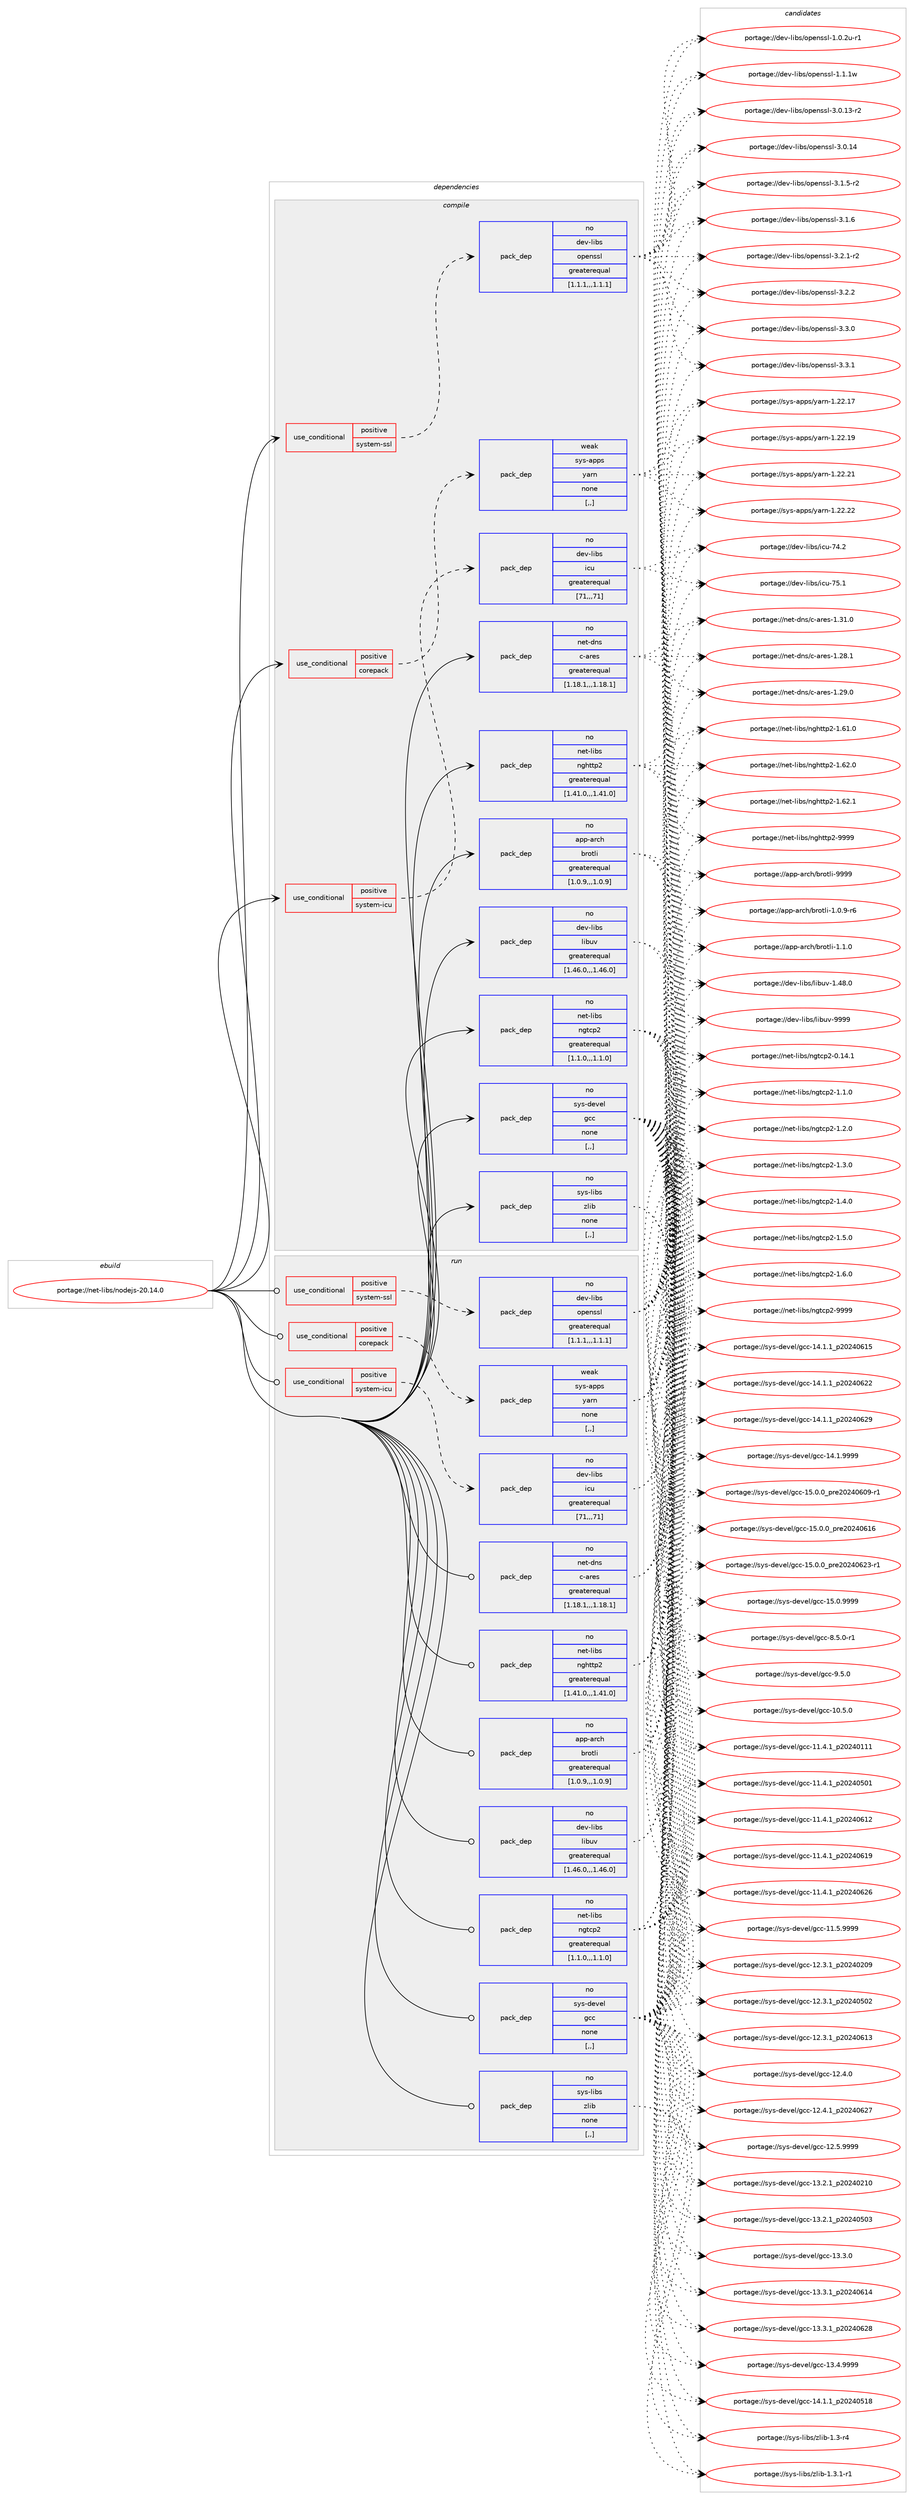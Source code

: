 digraph prolog {

# *************
# Graph options
# *************

newrank=true;
concentrate=true;
compound=true;
graph [rankdir=LR,fontname=Helvetica,fontsize=10,ranksep=1.5];#, ranksep=2.5, nodesep=0.2];
edge  [arrowhead=vee];
node  [fontname=Helvetica,fontsize=10];

# **********
# The ebuild
# **********

subgraph cluster_leftcol {
color=gray;
rank=same;
label=<<i>ebuild</i>>;
id [label="portage://net-libs/nodejs-20.14.0", color=red, width=4, href="../net-libs/nodejs-20.14.0.svg"];
}

# ****************
# The dependencies
# ****************

subgraph cluster_midcol {
color=gray;
label=<<i>dependencies</i>>;
subgraph cluster_compile {
fillcolor="#eeeeee";
style=filled;
label=<<i>compile</i>>;
subgraph cond91824 {
dependency352204 [label=<<TABLE BORDER="0" CELLBORDER="1" CELLSPACING="0" CELLPADDING="4"><TR><TD ROWSPAN="3" CELLPADDING="10">use_conditional</TD></TR><TR><TD>positive</TD></TR><TR><TD>corepack</TD></TR></TABLE>>, shape=none, color=red];
subgraph pack257775 {
dependency352205 [label=<<TABLE BORDER="0" CELLBORDER="1" CELLSPACING="0" CELLPADDING="4" WIDTH="220"><TR><TD ROWSPAN="6" CELLPADDING="30">pack_dep</TD></TR><TR><TD WIDTH="110">weak</TD></TR><TR><TD>sys-apps</TD></TR><TR><TD>yarn</TD></TR><TR><TD>none</TD></TR><TR><TD>[,,]</TD></TR></TABLE>>, shape=none, color=blue];
}
dependency352204:e -> dependency352205:w [weight=20,style="dashed",arrowhead="vee"];
}
id:e -> dependency352204:w [weight=20,style="solid",arrowhead="vee"];
subgraph cond91825 {
dependency352206 [label=<<TABLE BORDER="0" CELLBORDER="1" CELLSPACING="0" CELLPADDING="4"><TR><TD ROWSPAN="3" CELLPADDING="10">use_conditional</TD></TR><TR><TD>positive</TD></TR><TR><TD>system-icu</TD></TR></TABLE>>, shape=none, color=red];
subgraph pack257776 {
dependency352207 [label=<<TABLE BORDER="0" CELLBORDER="1" CELLSPACING="0" CELLPADDING="4" WIDTH="220"><TR><TD ROWSPAN="6" CELLPADDING="30">pack_dep</TD></TR><TR><TD WIDTH="110">no</TD></TR><TR><TD>dev-libs</TD></TR><TR><TD>icu</TD></TR><TR><TD>greaterequal</TD></TR><TR><TD>[71,,,71]</TD></TR></TABLE>>, shape=none, color=blue];
}
dependency352206:e -> dependency352207:w [weight=20,style="dashed",arrowhead="vee"];
}
id:e -> dependency352206:w [weight=20,style="solid",arrowhead="vee"];
subgraph cond91826 {
dependency352208 [label=<<TABLE BORDER="0" CELLBORDER="1" CELLSPACING="0" CELLPADDING="4"><TR><TD ROWSPAN="3" CELLPADDING="10">use_conditional</TD></TR><TR><TD>positive</TD></TR><TR><TD>system-ssl</TD></TR></TABLE>>, shape=none, color=red];
subgraph pack257777 {
dependency352209 [label=<<TABLE BORDER="0" CELLBORDER="1" CELLSPACING="0" CELLPADDING="4" WIDTH="220"><TR><TD ROWSPAN="6" CELLPADDING="30">pack_dep</TD></TR><TR><TD WIDTH="110">no</TD></TR><TR><TD>dev-libs</TD></TR><TR><TD>openssl</TD></TR><TR><TD>greaterequal</TD></TR><TR><TD>[1.1.1,,,1.1.1]</TD></TR></TABLE>>, shape=none, color=blue];
}
dependency352208:e -> dependency352209:w [weight=20,style="dashed",arrowhead="vee"];
}
id:e -> dependency352208:w [weight=20,style="solid",arrowhead="vee"];
subgraph pack257778 {
dependency352210 [label=<<TABLE BORDER="0" CELLBORDER="1" CELLSPACING="0" CELLPADDING="4" WIDTH="220"><TR><TD ROWSPAN="6" CELLPADDING="30">pack_dep</TD></TR><TR><TD WIDTH="110">no</TD></TR><TR><TD>app-arch</TD></TR><TR><TD>brotli</TD></TR><TR><TD>greaterequal</TD></TR><TR><TD>[1.0.9,,,1.0.9]</TD></TR></TABLE>>, shape=none, color=blue];
}
id:e -> dependency352210:w [weight=20,style="solid",arrowhead="vee"];
subgraph pack257779 {
dependency352211 [label=<<TABLE BORDER="0" CELLBORDER="1" CELLSPACING="0" CELLPADDING="4" WIDTH="220"><TR><TD ROWSPAN="6" CELLPADDING="30">pack_dep</TD></TR><TR><TD WIDTH="110">no</TD></TR><TR><TD>dev-libs</TD></TR><TR><TD>libuv</TD></TR><TR><TD>greaterequal</TD></TR><TR><TD>[1.46.0,,,1.46.0]</TD></TR></TABLE>>, shape=none, color=blue];
}
id:e -> dependency352211:w [weight=20,style="solid",arrowhead="vee"];
subgraph pack257780 {
dependency352212 [label=<<TABLE BORDER="0" CELLBORDER="1" CELLSPACING="0" CELLPADDING="4" WIDTH="220"><TR><TD ROWSPAN="6" CELLPADDING="30">pack_dep</TD></TR><TR><TD WIDTH="110">no</TD></TR><TR><TD>net-dns</TD></TR><TR><TD>c-ares</TD></TR><TR><TD>greaterequal</TD></TR><TR><TD>[1.18.1,,,1.18.1]</TD></TR></TABLE>>, shape=none, color=blue];
}
id:e -> dependency352212:w [weight=20,style="solid",arrowhead="vee"];
subgraph pack257781 {
dependency352213 [label=<<TABLE BORDER="0" CELLBORDER="1" CELLSPACING="0" CELLPADDING="4" WIDTH="220"><TR><TD ROWSPAN="6" CELLPADDING="30">pack_dep</TD></TR><TR><TD WIDTH="110">no</TD></TR><TR><TD>net-libs</TD></TR><TR><TD>nghttp2</TD></TR><TR><TD>greaterequal</TD></TR><TR><TD>[1.41.0,,,1.41.0]</TD></TR></TABLE>>, shape=none, color=blue];
}
id:e -> dependency352213:w [weight=20,style="solid",arrowhead="vee"];
subgraph pack257782 {
dependency352214 [label=<<TABLE BORDER="0" CELLBORDER="1" CELLSPACING="0" CELLPADDING="4" WIDTH="220"><TR><TD ROWSPAN="6" CELLPADDING="30">pack_dep</TD></TR><TR><TD WIDTH="110">no</TD></TR><TR><TD>net-libs</TD></TR><TR><TD>ngtcp2</TD></TR><TR><TD>greaterequal</TD></TR><TR><TD>[1.1.0,,,1.1.0]</TD></TR></TABLE>>, shape=none, color=blue];
}
id:e -> dependency352214:w [weight=20,style="solid",arrowhead="vee"];
subgraph pack257783 {
dependency352215 [label=<<TABLE BORDER="0" CELLBORDER="1" CELLSPACING="0" CELLPADDING="4" WIDTH="220"><TR><TD ROWSPAN="6" CELLPADDING="30">pack_dep</TD></TR><TR><TD WIDTH="110">no</TD></TR><TR><TD>sys-devel</TD></TR><TR><TD>gcc</TD></TR><TR><TD>none</TD></TR><TR><TD>[,,]</TD></TR></TABLE>>, shape=none, color=blue];
}
id:e -> dependency352215:w [weight=20,style="solid",arrowhead="vee"];
subgraph pack257784 {
dependency352216 [label=<<TABLE BORDER="0" CELLBORDER="1" CELLSPACING="0" CELLPADDING="4" WIDTH="220"><TR><TD ROWSPAN="6" CELLPADDING="30">pack_dep</TD></TR><TR><TD WIDTH="110">no</TD></TR><TR><TD>sys-libs</TD></TR><TR><TD>zlib</TD></TR><TR><TD>none</TD></TR><TR><TD>[,,]</TD></TR></TABLE>>, shape=none, color=blue];
}
id:e -> dependency352216:w [weight=20,style="solid",arrowhead="vee"];
}
subgraph cluster_compileandrun {
fillcolor="#eeeeee";
style=filled;
label=<<i>compile and run</i>>;
}
subgraph cluster_run {
fillcolor="#eeeeee";
style=filled;
label=<<i>run</i>>;
subgraph cond91827 {
dependency352217 [label=<<TABLE BORDER="0" CELLBORDER="1" CELLSPACING="0" CELLPADDING="4"><TR><TD ROWSPAN="3" CELLPADDING="10">use_conditional</TD></TR><TR><TD>positive</TD></TR><TR><TD>corepack</TD></TR></TABLE>>, shape=none, color=red];
subgraph pack257785 {
dependency352218 [label=<<TABLE BORDER="0" CELLBORDER="1" CELLSPACING="0" CELLPADDING="4" WIDTH="220"><TR><TD ROWSPAN="6" CELLPADDING="30">pack_dep</TD></TR><TR><TD WIDTH="110">weak</TD></TR><TR><TD>sys-apps</TD></TR><TR><TD>yarn</TD></TR><TR><TD>none</TD></TR><TR><TD>[,,]</TD></TR></TABLE>>, shape=none, color=blue];
}
dependency352217:e -> dependency352218:w [weight=20,style="dashed",arrowhead="vee"];
}
id:e -> dependency352217:w [weight=20,style="solid",arrowhead="odot"];
subgraph cond91828 {
dependency352219 [label=<<TABLE BORDER="0" CELLBORDER="1" CELLSPACING="0" CELLPADDING="4"><TR><TD ROWSPAN="3" CELLPADDING="10">use_conditional</TD></TR><TR><TD>positive</TD></TR><TR><TD>system-icu</TD></TR></TABLE>>, shape=none, color=red];
subgraph pack257786 {
dependency352220 [label=<<TABLE BORDER="0" CELLBORDER="1" CELLSPACING="0" CELLPADDING="4" WIDTH="220"><TR><TD ROWSPAN="6" CELLPADDING="30">pack_dep</TD></TR><TR><TD WIDTH="110">no</TD></TR><TR><TD>dev-libs</TD></TR><TR><TD>icu</TD></TR><TR><TD>greaterequal</TD></TR><TR><TD>[71,,,71]</TD></TR></TABLE>>, shape=none, color=blue];
}
dependency352219:e -> dependency352220:w [weight=20,style="dashed",arrowhead="vee"];
}
id:e -> dependency352219:w [weight=20,style="solid",arrowhead="odot"];
subgraph cond91829 {
dependency352221 [label=<<TABLE BORDER="0" CELLBORDER="1" CELLSPACING="0" CELLPADDING="4"><TR><TD ROWSPAN="3" CELLPADDING="10">use_conditional</TD></TR><TR><TD>positive</TD></TR><TR><TD>system-ssl</TD></TR></TABLE>>, shape=none, color=red];
subgraph pack257787 {
dependency352222 [label=<<TABLE BORDER="0" CELLBORDER="1" CELLSPACING="0" CELLPADDING="4" WIDTH="220"><TR><TD ROWSPAN="6" CELLPADDING="30">pack_dep</TD></TR><TR><TD WIDTH="110">no</TD></TR><TR><TD>dev-libs</TD></TR><TR><TD>openssl</TD></TR><TR><TD>greaterequal</TD></TR><TR><TD>[1.1.1,,,1.1.1]</TD></TR></TABLE>>, shape=none, color=blue];
}
dependency352221:e -> dependency352222:w [weight=20,style="dashed",arrowhead="vee"];
}
id:e -> dependency352221:w [weight=20,style="solid",arrowhead="odot"];
subgraph pack257788 {
dependency352223 [label=<<TABLE BORDER="0" CELLBORDER="1" CELLSPACING="0" CELLPADDING="4" WIDTH="220"><TR><TD ROWSPAN="6" CELLPADDING="30">pack_dep</TD></TR><TR><TD WIDTH="110">no</TD></TR><TR><TD>app-arch</TD></TR><TR><TD>brotli</TD></TR><TR><TD>greaterequal</TD></TR><TR><TD>[1.0.9,,,1.0.9]</TD></TR></TABLE>>, shape=none, color=blue];
}
id:e -> dependency352223:w [weight=20,style="solid",arrowhead="odot"];
subgraph pack257789 {
dependency352224 [label=<<TABLE BORDER="0" CELLBORDER="1" CELLSPACING="0" CELLPADDING="4" WIDTH="220"><TR><TD ROWSPAN="6" CELLPADDING="30">pack_dep</TD></TR><TR><TD WIDTH="110">no</TD></TR><TR><TD>dev-libs</TD></TR><TR><TD>libuv</TD></TR><TR><TD>greaterequal</TD></TR><TR><TD>[1.46.0,,,1.46.0]</TD></TR></TABLE>>, shape=none, color=blue];
}
id:e -> dependency352224:w [weight=20,style="solid",arrowhead="odot"];
subgraph pack257790 {
dependency352225 [label=<<TABLE BORDER="0" CELLBORDER="1" CELLSPACING="0" CELLPADDING="4" WIDTH="220"><TR><TD ROWSPAN="6" CELLPADDING="30">pack_dep</TD></TR><TR><TD WIDTH="110">no</TD></TR><TR><TD>net-dns</TD></TR><TR><TD>c-ares</TD></TR><TR><TD>greaterequal</TD></TR><TR><TD>[1.18.1,,,1.18.1]</TD></TR></TABLE>>, shape=none, color=blue];
}
id:e -> dependency352225:w [weight=20,style="solid",arrowhead="odot"];
subgraph pack257791 {
dependency352226 [label=<<TABLE BORDER="0" CELLBORDER="1" CELLSPACING="0" CELLPADDING="4" WIDTH="220"><TR><TD ROWSPAN="6" CELLPADDING="30">pack_dep</TD></TR><TR><TD WIDTH="110">no</TD></TR><TR><TD>net-libs</TD></TR><TR><TD>nghttp2</TD></TR><TR><TD>greaterequal</TD></TR><TR><TD>[1.41.0,,,1.41.0]</TD></TR></TABLE>>, shape=none, color=blue];
}
id:e -> dependency352226:w [weight=20,style="solid",arrowhead="odot"];
subgraph pack257792 {
dependency352227 [label=<<TABLE BORDER="0" CELLBORDER="1" CELLSPACING="0" CELLPADDING="4" WIDTH="220"><TR><TD ROWSPAN="6" CELLPADDING="30">pack_dep</TD></TR><TR><TD WIDTH="110">no</TD></TR><TR><TD>net-libs</TD></TR><TR><TD>ngtcp2</TD></TR><TR><TD>greaterequal</TD></TR><TR><TD>[1.1.0,,,1.1.0]</TD></TR></TABLE>>, shape=none, color=blue];
}
id:e -> dependency352227:w [weight=20,style="solid",arrowhead="odot"];
subgraph pack257793 {
dependency352228 [label=<<TABLE BORDER="0" CELLBORDER="1" CELLSPACING="0" CELLPADDING="4" WIDTH="220"><TR><TD ROWSPAN="6" CELLPADDING="30">pack_dep</TD></TR><TR><TD WIDTH="110">no</TD></TR><TR><TD>sys-devel</TD></TR><TR><TD>gcc</TD></TR><TR><TD>none</TD></TR><TR><TD>[,,]</TD></TR></TABLE>>, shape=none, color=blue];
}
id:e -> dependency352228:w [weight=20,style="solid",arrowhead="odot"];
subgraph pack257794 {
dependency352229 [label=<<TABLE BORDER="0" CELLBORDER="1" CELLSPACING="0" CELLPADDING="4" WIDTH="220"><TR><TD ROWSPAN="6" CELLPADDING="30">pack_dep</TD></TR><TR><TD WIDTH="110">no</TD></TR><TR><TD>sys-libs</TD></TR><TR><TD>zlib</TD></TR><TR><TD>none</TD></TR><TR><TD>[,,]</TD></TR></TABLE>>, shape=none, color=blue];
}
id:e -> dependency352229:w [weight=20,style="solid",arrowhead="odot"];
}
}

# **************
# The candidates
# **************

subgraph cluster_choices {
rank=same;
color=gray;
label=<<i>candidates</i>>;

subgraph choice257775 {
color=black;
nodesep=1;
choice115121115459711211211547121971141104549465050464955 [label="portage://sys-apps/yarn-1.22.17", color=red, width=4,href="../sys-apps/yarn-1.22.17.svg"];
choice115121115459711211211547121971141104549465050464957 [label="portage://sys-apps/yarn-1.22.19", color=red, width=4,href="../sys-apps/yarn-1.22.19.svg"];
choice115121115459711211211547121971141104549465050465049 [label="portage://sys-apps/yarn-1.22.21", color=red, width=4,href="../sys-apps/yarn-1.22.21.svg"];
choice115121115459711211211547121971141104549465050465050 [label="portage://sys-apps/yarn-1.22.22", color=red, width=4,href="../sys-apps/yarn-1.22.22.svg"];
dependency352205:e -> choice115121115459711211211547121971141104549465050464955:w [style=dotted,weight="100"];
dependency352205:e -> choice115121115459711211211547121971141104549465050464957:w [style=dotted,weight="100"];
dependency352205:e -> choice115121115459711211211547121971141104549465050465049:w [style=dotted,weight="100"];
dependency352205:e -> choice115121115459711211211547121971141104549465050465050:w [style=dotted,weight="100"];
}
subgraph choice257776 {
color=black;
nodesep=1;
choice100101118451081059811547105991174555524650 [label="portage://dev-libs/icu-74.2", color=red, width=4,href="../dev-libs/icu-74.2.svg"];
choice100101118451081059811547105991174555534649 [label="portage://dev-libs/icu-75.1", color=red, width=4,href="../dev-libs/icu-75.1.svg"];
dependency352207:e -> choice100101118451081059811547105991174555524650:w [style=dotted,weight="100"];
dependency352207:e -> choice100101118451081059811547105991174555534649:w [style=dotted,weight="100"];
}
subgraph choice257777 {
color=black;
nodesep=1;
choice1001011184510810598115471111121011101151151084549464846501174511449 [label="portage://dev-libs/openssl-1.0.2u-r1", color=red, width=4,href="../dev-libs/openssl-1.0.2u-r1.svg"];
choice100101118451081059811547111112101110115115108454946494649119 [label="portage://dev-libs/openssl-1.1.1w", color=red, width=4,href="../dev-libs/openssl-1.1.1w.svg"];
choice100101118451081059811547111112101110115115108455146484649514511450 [label="portage://dev-libs/openssl-3.0.13-r2", color=red, width=4,href="../dev-libs/openssl-3.0.13-r2.svg"];
choice10010111845108105981154711111210111011511510845514648464952 [label="portage://dev-libs/openssl-3.0.14", color=red, width=4,href="../dev-libs/openssl-3.0.14.svg"];
choice1001011184510810598115471111121011101151151084551464946534511450 [label="portage://dev-libs/openssl-3.1.5-r2", color=red, width=4,href="../dev-libs/openssl-3.1.5-r2.svg"];
choice100101118451081059811547111112101110115115108455146494654 [label="portage://dev-libs/openssl-3.1.6", color=red, width=4,href="../dev-libs/openssl-3.1.6.svg"];
choice1001011184510810598115471111121011101151151084551465046494511450 [label="portage://dev-libs/openssl-3.2.1-r2", color=red, width=4,href="../dev-libs/openssl-3.2.1-r2.svg"];
choice100101118451081059811547111112101110115115108455146504650 [label="portage://dev-libs/openssl-3.2.2", color=red, width=4,href="../dev-libs/openssl-3.2.2.svg"];
choice100101118451081059811547111112101110115115108455146514648 [label="portage://dev-libs/openssl-3.3.0", color=red, width=4,href="../dev-libs/openssl-3.3.0.svg"];
choice100101118451081059811547111112101110115115108455146514649 [label="portage://dev-libs/openssl-3.3.1", color=red, width=4,href="../dev-libs/openssl-3.3.1.svg"];
dependency352209:e -> choice1001011184510810598115471111121011101151151084549464846501174511449:w [style=dotted,weight="100"];
dependency352209:e -> choice100101118451081059811547111112101110115115108454946494649119:w [style=dotted,weight="100"];
dependency352209:e -> choice100101118451081059811547111112101110115115108455146484649514511450:w [style=dotted,weight="100"];
dependency352209:e -> choice10010111845108105981154711111210111011511510845514648464952:w [style=dotted,weight="100"];
dependency352209:e -> choice1001011184510810598115471111121011101151151084551464946534511450:w [style=dotted,weight="100"];
dependency352209:e -> choice100101118451081059811547111112101110115115108455146494654:w [style=dotted,weight="100"];
dependency352209:e -> choice1001011184510810598115471111121011101151151084551465046494511450:w [style=dotted,weight="100"];
dependency352209:e -> choice100101118451081059811547111112101110115115108455146504650:w [style=dotted,weight="100"];
dependency352209:e -> choice100101118451081059811547111112101110115115108455146514648:w [style=dotted,weight="100"];
dependency352209:e -> choice100101118451081059811547111112101110115115108455146514649:w [style=dotted,weight="100"];
}
subgraph choice257778 {
color=black;
nodesep=1;
choice9711211245971149910447981141111161081054549464846574511454 [label="portage://app-arch/brotli-1.0.9-r6", color=red, width=4,href="../app-arch/brotli-1.0.9-r6.svg"];
choice971121124597114991044798114111116108105454946494648 [label="portage://app-arch/brotli-1.1.0", color=red, width=4,href="../app-arch/brotli-1.1.0.svg"];
choice9711211245971149910447981141111161081054557575757 [label="portage://app-arch/brotli-9999", color=red, width=4,href="../app-arch/brotli-9999.svg"];
dependency352210:e -> choice9711211245971149910447981141111161081054549464846574511454:w [style=dotted,weight="100"];
dependency352210:e -> choice971121124597114991044798114111116108105454946494648:w [style=dotted,weight="100"];
dependency352210:e -> choice9711211245971149910447981141111161081054557575757:w [style=dotted,weight="100"];
}
subgraph choice257779 {
color=black;
nodesep=1;
choice1001011184510810598115471081059811711845494652564648 [label="portage://dev-libs/libuv-1.48.0", color=red, width=4,href="../dev-libs/libuv-1.48.0.svg"];
choice100101118451081059811547108105981171184557575757 [label="portage://dev-libs/libuv-9999", color=red, width=4,href="../dev-libs/libuv-9999.svg"];
dependency352211:e -> choice1001011184510810598115471081059811711845494652564648:w [style=dotted,weight="100"];
dependency352211:e -> choice100101118451081059811547108105981171184557575757:w [style=dotted,weight="100"];
}
subgraph choice257780 {
color=black;
nodesep=1;
choice110101116451001101154799459711410111545494650564649 [label="portage://net-dns/c-ares-1.28.1", color=red, width=4,href="../net-dns/c-ares-1.28.1.svg"];
choice110101116451001101154799459711410111545494650574648 [label="portage://net-dns/c-ares-1.29.0", color=red, width=4,href="../net-dns/c-ares-1.29.0.svg"];
choice110101116451001101154799459711410111545494651494648 [label="portage://net-dns/c-ares-1.31.0", color=red, width=4,href="../net-dns/c-ares-1.31.0.svg"];
dependency352212:e -> choice110101116451001101154799459711410111545494650564649:w [style=dotted,weight="100"];
dependency352212:e -> choice110101116451001101154799459711410111545494650574648:w [style=dotted,weight="100"];
dependency352212:e -> choice110101116451001101154799459711410111545494651494648:w [style=dotted,weight="100"];
}
subgraph choice257781 {
color=black;
nodesep=1;
choice1101011164510810598115471101031041161161125045494654494648 [label="portage://net-libs/nghttp2-1.61.0", color=red, width=4,href="../net-libs/nghttp2-1.61.0.svg"];
choice1101011164510810598115471101031041161161125045494654504648 [label="portage://net-libs/nghttp2-1.62.0", color=red, width=4,href="../net-libs/nghttp2-1.62.0.svg"];
choice1101011164510810598115471101031041161161125045494654504649 [label="portage://net-libs/nghttp2-1.62.1", color=red, width=4,href="../net-libs/nghttp2-1.62.1.svg"];
choice110101116451081059811547110103104116116112504557575757 [label="portage://net-libs/nghttp2-9999", color=red, width=4,href="../net-libs/nghttp2-9999.svg"];
dependency352213:e -> choice1101011164510810598115471101031041161161125045494654494648:w [style=dotted,weight="100"];
dependency352213:e -> choice1101011164510810598115471101031041161161125045494654504648:w [style=dotted,weight="100"];
dependency352213:e -> choice1101011164510810598115471101031041161161125045494654504649:w [style=dotted,weight="100"];
dependency352213:e -> choice110101116451081059811547110103104116116112504557575757:w [style=dotted,weight="100"];
}
subgraph choice257782 {
color=black;
nodesep=1;
choice110101116451081059811547110103116991125045484649524649 [label="portage://net-libs/ngtcp2-0.14.1", color=red, width=4,href="../net-libs/ngtcp2-0.14.1.svg"];
choice1101011164510810598115471101031169911250454946494648 [label="portage://net-libs/ngtcp2-1.1.0", color=red, width=4,href="../net-libs/ngtcp2-1.1.0.svg"];
choice1101011164510810598115471101031169911250454946504648 [label="portage://net-libs/ngtcp2-1.2.0", color=red, width=4,href="../net-libs/ngtcp2-1.2.0.svg"];
choice1101011164510810598115471101031169911250454946514648 [label="portage://net-libs/ngtcp2-1.3.0", color=red, width=4,href="../net-libs/ngtcp2-1.3.0.svg"];
choice1101011164510810598115471101031169911250454946524648 [label="portage://net-libs/ngtcp2-1.4.0", color=red, width=4,href="../net-libs/ngtcp2-1.4.0.svg"];
choice1101011164510810598115471101031169911250454946534648 [label="portage://net-libs/ngtcp2-1.5.0", color=red, width=4,href="../net-libs/ngtcp2-1.5.0.svg"];
choice1101011164510810598115471101031169911250454946544648 [label="portage://net-libs/ngtcp2-1.6.0", color=red, width=4,href="../net-libs/ngtcp2-1.6.0.svg"];
choice11010111645108105981154711010311699112504557575757 [label="portage://net-libs/ngtcp2-9999", color=red, width=4,href="../net-libs/ngtcp2-9999.svg"];
dependency352214:e -> choice110101116451081059811547110103116991125045484649524649:w [style=dotted,weight="100"];
dependency352214:e -> choice1101011164510810598115471101031169911250454946494648:w [style=dotted,weight="100"];
dependency352214:e -> choice1101011164510810598115471101031169911250454946504648:w [style=dotted,weight="100"];
dependency352214:e -> choice1101011164510810598115471101031169911250454946514648:w [style=dotted,weight="100"];
dependency352214:e -> choice1101011164510810598115471101031169911250454946524648:w [style=dotted,weight="100"];
dependency352214:e -> choice1101011164510810598115471101031169911250454946534648:w [style=dotted,weight="100"];
dependency352214:e -> choice1101011164510810598115471101031169911250454946544648:w [style=dotted,weight="100"];
dependency352214:e -> choice11010111645108105981154711010311699112504557575757:w [style=dotted,weight="100"];
}
subgraph choice257783 {
color=black;
nodesep=1;
choice1151211154510010111810110847103999945494846534648 [label="portage://sys-devel/gcc-10.5.0", color=red, width=4,href="../sys-devel/gcc-10.5.0.svg"];
choice1151211154510010111810110847103999945494946524649951125048505248494949 [label="portage://sys-devel/gcc-11.4.1_p20240111", color=red, width=4,href="../sys-devel/gcc-11.4.1_p20240111.svg"];
choice1151211154510010111810110847103999945494946524649951125048505248534849 [label="portage://sys-devel/gcc-11.4.1_p20240501", color=red, width=4,href="../sys-devel/gcc-11.4.1_p20240501.svg"];
choice1151211154510010111810110847103999945494946524649951125048505248544950 [label="portage://sys-devel/gcc-11.4.1_p20240612", color=red, width=4,href="../sys-devel/gcc-11.4.1_p20240612.svg"];
choice1151211154510010111810110847103999945494946524649951125048505248544957 [label="portage://sys-devel/gcc-11.4.1_p20240619", color=red, width=4,href="../sys-devel/gcc-11.4.1_p20240619.svg"];
choice1151211154510010111810110847103999945494946524649951125048505248545054 [label="portage://sys-devel/gcc-11.4.1_p20240626", color=red, width=4,href="../sys-devel/gcc-11.4.1_p20240626.svg"];
choice1151211154510010111810110847103999945494946534657575757 [label="portage://sys-devel/gcc-11.5.9999", color=red, width=4,href="../sys-devel/gcc-11.5.9999.svg"];
choice1151211154510010111810110847103999945495046514649951125048505248504857 [label="portage://sys-devel/gcc-12.3.1_p20240209", color=red, width=4,href="../sys-devel/gcc-12.3.1_p20240209.svg"];
choice1151211154510010111810110847103999945495046514649951125048505248534850 [label="portage://sys-devel/gcc-12.3.1_p20240502", color=red, width=4,href="../sys-devel/gcc-12.3.1_p20240502.svg"];
choice1151211154510010111810110847103999945495046514649951125048505248544951 [label="portage://sys-devel/gcc-12.3.1_p20240613", color=red, width=4,href="../sys-devel/gcc-12.3.1_p20240613.svg"];
choice1151211154510010111810110847103999945495046524648 [label="portage://sys-devel/gcc-12.4.0", color=red, width=4,href="../sys-devel/gcc-12.4.0.svg"];
choice1151211154510010111810110847103999945495046524649951125048505248545055 [label="portage://sys-devel/gcc-12.4.1_p20240627", color=red, width=4,href="../sys-devel/gcc-12.4.1_p20240627.svg"];
choice1151211154510010111810110847103999945495046534657575757 [label="portage://sys-devel/gcc-12.5.9999", color=red, width=4,href="../sys-devel/gcc-12.5.9999.svg"];
choice1151211154510010111810110847103999945495146504649951125048505248504948 [label="portage://sys-devel/gcc-13.2.1_p20240210", color=red, width=4,href="../sys-devel/gcc-13.2.1_p20240210.svg"];
choice1151211154510010111810110847103999945495146504649951125048505248534851 [label="portage://sys-devel/gcc-13.2.1_p20240503", color=red, width=4,href="../sys-devel/gcc-13.2.1_p20240503.svg"];
choice1151211154510010111810110847103999945495146514648 [label="portage://sys-devel/gcc-13.3.0", color=red, width=4,href="../sys-devel/gcc-13.3.0.svg"];
choice1151211154510010111810110847103999945495146514649951125048505248544952 [label="portage://sys-devel/gcc-13.3.1_p20240614", color=red, width=4,href="../sys-devel/gcc-13.3.1_p20240614.svg"];
choice1151211154510010111810110847103999945495146514649951125048505248545056 [label="portage://sys-devel/gcc-13.3.1_p20240628", color=red, width=4,href="../sys-devel/gcc-13.3.1_p20240628.svg"];
choice1151211154510010111810110847103999945495146524657575757 [label="portage://sys-devel/gcc-13.4.9999", color=red, width=4,href="../sys-devel/gcc-13.4.9999.svg"];
choice1151211154510010111810110847103999945495246494649951125048505248534956 [label="portage://sys-devel/gcc-14.1.1_p20240518", color=red, width=4,href="../sys-devel/gcc-14.1.1_p20240518.svg"];
choice1151211154510010111810110847103999945495246494649951125048505248544953 [label="portage://sys-devel/gcc-14.1.1_p20240615", color=red, width=4,href="../sys-devel/gcc-14.1.1_p20240615.svg"];
choice1151211154510010111810110847103999945495246494649951125048505248545050 [label="portage://sys-devel/gcc-14.1.1_p20240622", color=red, width=4,href="../sys-devel/gcc-14.1.1_p20240622.svg"];
choice1151211154510010111810110847103999945495246494649951125048505248545057 [label="portage://sys-devel/gcc-14.1.1_p20240629", color=red, width=4,href="../sys-devel/gcc-14.1.1_p20240629.svg"];
choice1151211154510010111810110847103999945495246494657575757 [label="portage://sys-devel/gcc-14.1.9999", color=red, width=4,href="../sys-devel/gcc-14.1.9999.svg"];
choice11512111545100101118101108471039999454953464846489511211410150485052485448574511449 [label="portage://sys-devel/gcc-15.0.0_pre20240609-r1", color=red, width=4,href="../sys-devel/gcc-15.0.0_pre20240609-r1.svg"];
choice1151211154510010111810110847103999945495346484648951121141015048505248544954 [label="portage://sys-devel/gcc-15.0.0_pre20240616", color=red, width=4,href="../sys-devel/gcc-15.0.0_pre20240616.svg"];
choice11512111545100101118101108471039999454953464846489511211410150485052485450514511449 [label="portage://sys-devel/gcc-15.0.0_pre20240623-r1", color=red, width=4,href="../sys-devel/gcc-15.0.0_pre20240623-r1.svg"];
choice1151211154510010111810110847103999945495346484657575757 [label="portage://sys-devel/gcc-15.0.9999", color=red, width=4,href="../sys-devel/gcc-15.0.9999.svg"];
choice115121115451001011181011084710399994556465346484511449 [label="portage://sys-devel/gcc-8.5.0-r1", color=red, width=4,href="../sys-devel/gcc-8.5.0-r1.svg"];
choice11512111545100101118101108471039999455746534648 [label="portage://sys-devel/gcc-9.5.0", color=red, width=4,href="../sys-devel/gcc-9.5.0.svg"];
dependency352215:e -> choice1151211154510010111810110847103999945494846534648:w [style=dotted,weight="100"];
dependency352215:e -> choice1151211154510010111810110847103999945494946524649951125048505248494949:w [style=dotted,weight="100"];
dependency352215:e -> choice1151211154510010111810110847103999945494946524649951125048505248534849:w [style=dotted,weight="100"];
dependency352215:e -> choice1151211154510010111810110847103999945494946524649951125048505248544950:w [style=dotted,weight="100"];
dependency352215:e -> choice1151211154510010111810110847103999945494946524649951125048505248544957:w [style=dotted,weight="100"];
dependency352215:e -> choice1151211154510010111810110847103999945494946524649951125048505248545054:w [style=dotted,weight="100"];
dependency352215:e -> choice1151211154510010111810110847103999945494946534657575757:w [style=dotted,weight="100"];
dependency352215:e -> choice1151211154510010111810110847103999945495046514649951125048505248504857:w [style=dotted,weight="100"];
dependency352215:e -> choice1151211154510010111810110847103999945495046514649951125048505248534850:w [style=dotted,weight="100"];
dependency352215:e -> choice1151211154510010111810110847103999945495046514649951125048505248544951:w [style=dotted,weight="100"];
dependency352215:e -> choice1151211154510010111810110847103999945495046524648:w [style=dotted,weight="100"];
dependency352215:e -> choice1151211154510010111810110847103999945495046524649951125048505248545055:w [style=dotted,weight="100"];
dependency352215:e -> choice1151211154510010111810110847103999945495046534657575757:w [style=dotted,weight="100"];
dependency352215:e -> choice1151211154510010111810110847103999945495146504649951125048505248504948:w [style=dotted,weight="100"];
dependency352215:e -> choice1151211154510010111810110847103999945495146504649951125048505248534851:w [style=dotted,weight="100"];
dependency352215:e -> choice1151211154510010111810110847103999945495146514648:w [style=dotted,weight="100"];
dependency352215:e -> choice1151211154510010111810110847103999945495146514649951125048505248544952:w [style=dotted,weight="100"];
dependency352215:e -> choice1151211154510010111810110847103999945495146514649951125048505248545056:w [style=dotted,weight="100"];
dependency352215:e -> choice1151211154510010111810110847103999945495146524657575757:w [style=dotted,weight="100"];
dependency352215:e -> choice1151211154510010111810110847103999945495246494649951125048505248534956:w [style=dotted,weight="100"];
dependency352215:e -> choice1151211154510010111810110847103999945495246494649951125048505248544953:w [style=dotted,weight="100"];
dependency352215:e -> choice1151211154510010111810110847103999945495246494649951125048505248545050:w [style=dotted,weight="100"];
dependency352215:e -> choice1151211154510010111810110847103999945495246494649951125048505248545057:w [style=dotted,weight="100"];
dependency352215:e -> choice1151211154510010111810110847103999945495246494657575757:w [style=dotted,weight="100"];
dependency352215:e -> choice11512111545100101118101108471039999454953464846489511211410150485052485448574511449:w [style=dotted,weight="100"];
dependency352215:e -> choice1151211154510010111810110847103999945495346484648951121141015048505248544954:w [style=dotted,weight="100"];
dependency352215:e -> choice11512111545100101118101108471039999454953464846489511211410150485052485450514511449:w [style=dotted,weight="100"];
dependency352215:e -> choice1151211154510010111810110847103999945495346484657575757:w [style=dotted,weight="100"];
dependency352215:e -> choice115121115451001011181011084710399994556465346484511449:w [style=dotted,weight="100"];
dependency352215:e -> choice11512111545100101118101108471039999455746534648:w [style=dotted,weight="100"];
}
subgraph choice257784 {
color=black;
nodesep=1;
choice11512111545108105981154712210810598454946514511452 [label="portage://sys-libs/zlib-1.3-r4", color=red, width=4,href="../sys-libs/zlib-1.3-r4.svg"];
choice115121115451081059811547122108105984549465146494511449 [label="portage://sys-libs/zlib-1.3.1-r1", color=red, width=4,href="../sys-libs/zlib-1.3.1-r1.svg"];
dependency352216:e -> choice11512111545108105981154712210810598454946514511452:w [style=dotted,weight="100"];
dependency352216:e -> choice115121115451081059811547122108105984549465146494511449:w [style=dotted,weight="100"];
}
subgraph choice257785 {
color=black;
nodesep=1;
choice115121115459711211211547121971141104549465050464955 [label="portage://sys-apps/yarn-1.22.17", color=red, width=4,href="../sys-apps/yarn-1.22.17.svg"];
choice115121115459711211211547121971141104549465050464957 [label="portage://sys-apps/yarn-1.22.19", color=red, width=4,href="../sys-apps/yarn-1.22.19.svg"];
choice115121115459711211211547121971141104549465050465049 [label="portage://sys-apps/yarn-1.22.21", color=red, width=4,href="../sys-apps/yarn-1.22.21.svg"];
choice115121115459711211211547121971141104549465050465050 [label="portage://sys-apps/yarn-1.22.22", color=red, width=4,href="../sys-apps/yarn-1.22.22.svg"];
dependency352218:e -> choice115121115459711211211547121971141104549465050464955:w [style=dotted,weight="100"];
dependency352218:e -> choice115121115459711211211547121971141104549465050464957:w [style=dotted,weight="100"];
dependency352218:e -> choice115121115459711211211547121971141104549465050465049:w [style=dotted,weight="100"];
dependency352218:e -> choice115121115459711211211547121971141104549465050465050:w [style=dotted,weight="100"];
}
subgraph choice257786 {
color=black;
nodesep=1;
choice100101118451081059811547105991174555524650 [label="portage://dev-libs/icu-74.2", color=red, width=4,href="../dev-libs/icu-74.2.svg"];
choice100101118451081059811547105991174555534649 [label="portage://dev-libs/icu-75.1", color=red, width=4,href="../dev-libs/icu-75.1.svg"];
dependency352220:e -> choice100101118451081059811547105991174555524650:w [style=dotted,weight="100"];
dependency352220:e -> choice100101118451081059811547105991174555534649:w [style=dotted,weight="100"];
}
subgraph choice257787 {
color=black;
nodesep=1;
choice1001011184510810598115471111121011101151151084549464846501174511449 [label="portage://dev-libs/openssl-1.0.2u-r1", color=red, width=4,href="../dev-libs/openssl-1.0.2u-r1.svg"];
choice100101118451081059811547111112101110115115108454946494649119 [label="portage://dev-libs/openssl-1.1.1w", color=red, width=4,href="../dev-libs/openssl-1.1.1w.svg"];
choice100101118451081059811547111112101110115115108455146484649514511450 [label="portage://dev-libs/openssl-3.0.13-r2", color=red, width=4,href="../dev-libs/openssl-3.0.13-r2.svg"];
choice10010111845108105981154711111210111011511510845514648464952 [label="portage://dev-libs/openssl-3.0.14", color=red, width=4,href="../dev-libs/openssl-3.0.14.svg"];
choice1001011184510810598115471111121011101151151084551464946534511450 [label="portage://dev-libs/openssl-3.1.5-r2", color=red, width=4,href="../dev-libs/openssl-3.1.5-r2.svg"];
choice100101118451081059811547111112101110115115108455146494654 [label="portage://dev-libs/openssl-3.1.6", color=red, width=4,href="../dev-libs/openssl-3.1.6.svg"];
choice1001011184510810598115471111121011101151151084551465046494511450 [label="portage://dev-libs/openssl-3.2.1-r2", color=red, width=4,href="../dev-libs/openssl-3.2.1-r2.svg"];
choice100101118451081059811547111112101110115115108455146504650 [label="portage://dev-libs/openssl-3.2.2", color=red, width=4,href="../dev-libs/openssl-3.2.2.svg"];
choice100101118451081059811547111112101110115115108455146514648 [label="portage://dev-libs/openssl-3.3.0", color=red, width=4,href="../dev-libs/openssl-3.3.0.svg"];
choice100101118451081059811547111112101110115115108455146514649 [label="portage://dev-libs/openssl-3.3.1", color=red, width=4,href="../dev-libs/openssl-3.3.1.svg"];
dependency352222:e -> choice1001011184510810598115471111121011101151151084549464846501174511449:w [style=dotted,weight="100"];
dependency352222:e -> choice100101118451081059811547111112101110115115108454946494649119:w [style=dotted,weight="100"];
dependency352222:e -> choice100101118451081059811547111112101110115115108455146484649514511450:w [style=dotted,weight="100"];
dependency352222:e -> choice10010111845108105981154711111210111011511510845514648464952:w [style=dotted,weight="100"];
dependency352222:e -> choice1001011184510810598115471111121011101151151084551464946534511450:w [style=dotted,weight="100"];
dependency352222:e -> choice100101118451081059811547111112101110115115108455146494654:w [style=dotted,weight="100"];
dependency352222:e -> choice1001011184510810598115471111121011101151151084551465046494511450:w [style=dotted,weight="100"];
dependency352222:e -> choice100101118451081059811547111112101110115115108455146504650:w [style=dotted,weight="100"];
dependency352222:e -> choice100101118451081059811547111112101110115115108455146514648:w [style=dotted,weight="100"];
dependency352222:e -> choice100101118451081059811547111112101110115115108455146514649:w [style=dotted,weight="100"];
}
subgraph choice257788 {
color=black;
nodesep=1;
choice9711211245971149910447981141111161081054549464846574511454 [label="portage://app-arch/brotli-1.0.9-r6", color=red, width=4,href="../app-arch/brotli-1.0.9-r6.svg"];
choice971121124597114991044798114111116108105454946494648 [label="portage://app-arch/brotli-1.1.0", color=red, width=4,href="../app-arch/brotli-1.1.0.svg"];
choice9711211245971149910447981141111161081054557575757 [label="portage://app-arch/brotli-9999", color=red, width=4,href="../app-arch/brotli-9999.svg"];
dependency352223:e -> choice9711211245971149910447981141111161081054549464846574511454:w [style=dotted,weight="100"];
dependency352223:e -> choice971121124597114991044798114111116108105454946494648:w [style=dotted,weight="100"];
dependency352223:e -> choice9711211245971149910447981141111161081054557575757:w [style=dotted,weight="100"];
}
subgraph choice257789 {
color=black;
nodesep=1;
choice1001011184510810598115471081059811711845494652564648 [label="portage://dev-libs/libuv-1.48.0", color=red, width=4,href="../dev-libs/libuv-1.48.0.svg"];
choice100101118451081059811547108105981171184557575757 [label="portage://dev-libs/libuv-9999", color=red, width=4,href="../dev-libs/libuv-9999.svg"];
dependency352224:e -> choice1001011184510810598115471081059811711845494652564648:w [style=dotted,weight="100"];
dependency352224:e -> choice100101118451081059811547108105981171184557575757:w [style=dotted,weight="100"];
}
subgraph choice257790 {
color=black;
nodesep=1;
choice110101116451001101154799459711410111545494650564649 [label="portage://net-dns/c-ares-1.28.1", color=red, width=4,href="../net-dns/c-ares-1.28.1.svg"];
choice110101116451001101154799459711410111545494650574648 [label="portage://net-dns/c-ares-1.29.0", color=red, width=4,href="../net-dns/c-ares-1.29.0.svg"];
choice110101116451001101154799459711410111545494651494648 [label="portage://net-dns/c-ares-1.31.0", color=red, width=4,href="../net-dns/c-ares-1.31.0.svg"];
dependency352225:e -> choice110101116451001101154799459711410111545494650564649:w [style=dotted,weight="100"];
dependency352225:e -> choice110101116451001101154799459711410111545494650574648:w [style=dotted,weight="100"];
dependency352225:e -> choice110101116451001101154799459711410111545494651494648:w [style=dotted,weight="100"];
}
subgraph choice257791 {
color=black;
nodesep=1;
choice1101011164510810598115471101031041161161125045494654494648 [label="portage://net-libs/nghttp2-1.61.0", color=red, width=4,href="../net-libs/nghttp2-1.61.0.svg"];
choice1101011164510810598115471101031041161161125045494654504648 [label="portage://net-libs/nghttp2-1.62.0", color=red, width=4,href="../net-libs/nghttp2-1.62.0.svg"];
choice1101011164510810598115471101031041161161125045494654504649 [label="portage://net-libs/nghttp2-1.62.1", color=red, width=4,href="../net-libs/nghttp2-1.62.1.svg"];
choice110101116451081059811547110103104116116112504557575757 [label="portage://net-libs/nghttp2-9999", color=red, width=4,href="../net-libs/nghttp2-9999.svg"];
dependency352226:e -> choice1101011164510810598115471101031041161161125045494654494648:w [style=dotted,weight="100"];
dependency352226:e -> choice1101011164510810598115471101031041161161125045494654504648:w [style=dotted,weight="100"];
dependency352226:e -> choice1101011164510810598115471101031041161161125045494654504649:w [style=dotted,weight="100"];
dependency352226:e -> choice110101116451081059811547110103104116116112504557575757:w [style=dotted,weight="100"];
}
subgraph choice257792 {
color=black;
nodesep=1;
choice110101116451081059811547110103116991125045484649524649 [label="portage://net-libs/ngtcp2-0.14.1", color=red, width=4,href="../net-libs/ngtcp2-0.14.1.svg"];
choice1101011164510810598115471101031169911250454946494648 [label="portage://net-libs/ngtcp2-1.1.0", color=red, width=4,href="../net-libs/ngtcp2-1.1.0.svg"];
choice1101011164510810598115471101031169911250454946504648 [label="portage://net-libs/ngtcp2-1.2.0", color=red, width=4,href="../net-libs/ngtcp2-1.2.0.svg"];
choice1101011164510810598115471101031169911250454946514648 [label="portage://net-libs/ngtcp2-1.3.0", color=red, width=4,href="../net-libs/ngtcp2-1.3.0.svg"];
choice1101011164510810598115471101031169911250454946524648 [label="portage://net-libs/ngtcp2-1.4.0", color=red, width=4,href="../net-libs/ngtcp2-1.4.0.svg"];
choice1101011164510810598115471101031169911250454946534648 [label="portage://net-libs/ngtcp2-1.5.0", color=red, width=4,href="../net-libs/ngtcp2-1.5.0.svg"];
choice1101011164510810598115471101031169911250454946544648 [label="portage://net-libs/ngtcp2-1.6.0", color=red, width=4,href="../net-libs/ngtcp2-1.6.0.svg"];
choice11010111645108105981154711010311699112504557575757 [label="portage://net-libs/ngtcp2-9999", color=red, width=4,href="../net-libs/ngtcp2-9999.svg"];
dependency352227:e -> choice110101116451081059811547110103116991125045484649524649:w [style=dotted,weight="100"];
dependency352227:e -> choice1101011164510810598115471101031169911250454946494648:w [style=dotted,weight="100"];
dependency352227:e -> choice1101011164510810598115471101031169911250454946504648:w [style=dotted,weight="100"];
dependency352227:e -> choice1101011164510810598115471101031169911250454946514648:w [style=dotted,weight="100"];
dependency352227:e -> choice1101011164510810598115471101031169911250454946524648:w [style=dotted,weight="100"];
dependency352227:e -> choice1101011164510810598115471101031169911250454946534648:w [style=dotted,weight="100"];
dependency352227:e -> choice1101011164510810598115471101031169911250454946544648:w [style=dotted,weight="100"];
dependency352227:e -> choice11010111645108105981154711010311699112504557575757:w [style=dotted,weight="100"];
}
subgraph choice257793 {
color=black;
nodesep=1;
choice1151211154510010111810110847103999945494846534648 [label="portage://sys-devel/gcc-10.5.0", color=red, width=4,href="../sys-devel/gcc-10.5.0.svg"];
choice1151211154510010111810110847103999945494946524649951125048505248494949 [label="portage://sys-devel/gcc-11.4.1_p20240111", color=red, width=4,href="../sys-devel/gcc-11.4.1_p20240111.svg"];
choice1151211154510010111810110847103999945494946524649951125048505248534849 [label="portage://sys-devel/gcc-11.4.1_p20240501", color=red, width=4,href="../sys-devel/gcc-11.4.1_p20240501.svg"];
choice1151211154510010111810110847103999945494946524649951125048505248544950 [label="portage://sys-devel/gcc-11.4.1_p20240612", color=red, width=4,href="../sys-devel/gcc-11.4.1_p20240612.svg"];
choice1151211154510010111810110847103999945494946524649951125048505248544957 [label="portage://sys-devel/gcc-11.4.1_p20240619", color=red, width=4,href="../sys-devel/gcc-11.4.1_p20240619.svg"];
choice1151211154510010111810110847103999945494946524649951125048505248545054 [label="portage://sys-devel/gcc-11.4.1_p20240626", color=red, width=4,href="../sys-devel/gcc-11.4.1_p20240626.svg"];
choice1151211154510010111810110847103999945494946534657575757 [label="portage://sys-devel/gcc-11.5.9999", color=red, width=4,href="../sys-devel/gcc-11.5.9999.svg"];
choice1151211154510010111810110847103999945495046514649951125048505248504857 [label="portage://sys-devel/gcc-12.3.1_p20240209", color=red, width=4,href="../sys-devel/gcc-12.3.1_p20240209.svg"];
choice1151211154510010111810110847103999945495046514649951125048505248534850 [label="portage://sys-devel/gcc-12.3.1_p20240502", color=red, width=4,href="../sys-devel/gcc-12.3.1_p20240502.svg"];
choice1151211154510010111810110847103999945495046514649951125048505248544951 [label="portage://sys-devel/gcc-12.3.1_p20240613", color=red, width=4,href="../sys-devel/gcc-12.3.1_p20240613.svg"];
choice1151211154510010111810110847103999945495046524648 [label="portage://sys-devel/gcc-12.4.0", color=red, width=4,href="../sys-devel/gcc-12.4.0.svg"];
choice1151211154510010111810110847103999945495046524649951125048505248545055 [label="portage://sys-devel/gcc-12.4.1_p20240627", color=red, width=4,href="../sys-devel/gcc-12.4.1_p20240627.svg"];
choice1151211154510010111810110847103999945495046534657575757 [label="portage://sys-devel/gcc-12.5.9999", color=red, width=4,href="../sys-devel/gcc-12.5.9999.svg"];
choice1151211154510010111810110847103999945495146504649951125048505248504948 [label="portage://sys-devel/gcc-13.2.1_p20240210", color=red, width=4,href="../sys-devel/gcc-13.2.1_p20240210.svg"];
choice1151211154510010111810110847103999945495146504649951125048505248534851 [label="portage://sys-devel/gcc-13.2.1_p20240503", color=red, width=4,href="../sys-devel/gcc-13.2.1_p20240503.svg"];
choice1151211154510010111810110847103999945495146514648 [label="portage://sys-devel/gcc-13.3.0", color=red, width=4,href="../sys-devel/gcc-13.3.0.svg"];
choice1151211154510010111810110847103999945495146514649951125048505248544952 [label="portage://sys-devel/gcc-13.3.1_p20240614", color=red, width=4,href="../sys-devel/gcc-13.3.1_p20240614.svg"];
choice1151211154510010111810110847103999945495146514649951125048505248545056 [label="portage://sys-devel/gcc-13.3.1_p20240628", color=red, width=4,href="../sys-devel/gcc-13.3.1_p20240628.svg"];
choice1151211154510010111810110847103999945495146524657575757 [label="portage://sys-devel/gcc-13.4.9999", color=red, width=4,href="../sys-devel/gcc-13.4.9999.svg"];
choice1151211154510010111810110847103999945495246494649951125048505248534956 [label="portage://sys-devel/gcc-14.1.1_p20240518", color=red, width=4,href="../sys-devel/gcc-14.1.1_p20240518.svg"];
choice1151211154510010111810110847103999945495246494649951125048505248544953 [label="portage://sys-devel/gcc-14.1.1_p20240615", color=red, width=4,href="../sys-devel/gcc-14.1.1_p20240615.svg"];
choice1151211154510010111810110847103999945495246494649951125048505248545050 [label="portage://sys-devel/gcc-14.1.1_p20240622", color=red, width=4,href="../sys-devel/gcc-14.1.1_p20240622.svg"];
choice1151211154510010111810110847103999945495246494649951125048505248545057 [label="portage://sys-devel/gcc-14.1.1_p20240629", color=red, width=4,href="../sys-devel/gcc-14.1.1_p20240629.svg"];
choice1151211154510010111810110847103999945495246494657575757 [label="portage://sys-devel/gcc-14.1.9999", color=red, width=4,href="../sys-devel/gcc-14.1.9999.svg"];
choice11512111545100101118101108471039999454953464846489511211410150485052485448574511449 [label="portage://sys-devel/gcc-15.0.0_pre20240609-r1", color=red, width=4,href="../sys-devel/gcc-15.0.0_pre20240609-r1.svg"];
choice1151211154510010111810110847103999945495346484648951121141015048505248544954 [label="portage://sys-devel/gcc-15.0.0_pre20240616", color=red, width=4,href="../sys-devel/gcc-15.0.0_pre20240616.svg"];
choice11512111545100101118101108471039999454953464846489511211410150485052485450514511449 [label="portage://sys-devel/gcc-15.0.0_pre20240623-r1", color=red, width=4,href="../sys-devel/gcc-15.0.0_pre20240623-r1.svg"];
choice1151211154510010111810110847103999945495346484657575757 [label="portage://sys-devel/gcc-15.0.9999", color=red, width=4,href="../sys-devel/gcc-15.0.9999.svg"];
choice115121115451001011181011084710399994556465346484511449 [label="portage://sys-devel/gcc-8.5.0-r1", color=red, width=4,href="../sys-devel/gcc-8.5.0-r1.svg"];
choice11512111545100101118101108471039999455746534648 [label="portage://sys-devel/gcc-9.5.0", color=red, width=4,href="../sys-devel/gcc-9.5.0.svg"];
dependency352228:e -> choice1151211154510010111810110847103999945494846534648:w [style=dotted,weight="100"];
dependency352228:e -> choice1151211154510010111810110847103999945494946524649951125048505248494949:w [style=dotted,weight="100"];
dependency352228:e -> choice1151211154510010111810110847103999945494946524649951125048505248534849:w [style=dotted,weight="100"];
dependency352228:e -> choice1151211154510010111810110847103999945494946524649951125048505248544950:w [style=dotted,weight="100"];
dependency352228:e -> choice1151211154510010111810110847103999945494946524649951125048505248544957:w [style=dotted,weight="100"];
dependency352228:e -> choice1151211154510010111810110847103999945494946524649951125048505248545054:w [style=dotted,weight="100"];
dependency352228:e -> choice1151211154510010111810110847103999945494946534657575757:w [style=dotted,weight="100"];
dependency352228:e -> choice1151211154510010111810110847103999945495046514649951125048505248504857:w [style=dotted,weight="100"];
dependency352228:e -> choice1151211154510010111810110847103999945495046514649951125048505248534850:w [style=dotted,weight="100"];
dependency352228:e -> choice1151211154510010111810110847103999945495046514649951125048505248544951:w [style=dotted,weight="100"];
dependency352228:e -> choice1151211154510010111810110847103999945495046524648:w [style=dotted,weight="100"];
dependency352228:e -> choice1151211154510010111810110847103999945495046524649951125048505248545055:w [style=dotted,weight="100"];
dependency352228:e -> choice1151211154510010111810110847103999945495046534657575757:w [style=dotted,weight="100"];
dependency352228:e -> choice1151211154510010111810110847103999945495146504649951125048505248504948:w [style=dotted,weight="100"];
dependency352228:e -> choice1151211154510010111810110847103999945495146504649951125048505248534851:w [style=dotted,weight="100"];
dependency352228:e -> choice1151211154510010111810110847103999945495146514648:w [style=dotted,weight="100"];
dependency352228:e -> choice1151211154510010111810110847103999945495146514649951125048505248544952:w [style=dotted,weight="100"];
dependency352228:e -> choice1151211154510010111810110847103999945495146514649951125048505248545056:w [style=dotted,weight="100"];
dependency352228:e -> choice1151211154510010111810110847103999945495146524657575757:w [style=dotted,weight="100"];
dependency352228:e -> choice1151211154510010111810110847103999945495246494649951125048505248534956:w [style=dotted,weight="100"];
dependency352228:e -> choice1151211154510010111810110847103999945495246494649951125048505248544953:w [style=dotted,weight="100"];
dependency352228:e -> choice1151211154510010111810110847103999945495246494649951125048505248545050:w [style=dotted,weight="100"];
dependency352228:e -> choice1151211154510010111810110847103999945495246494649951125048505248545057:w [style=dotted,weight="100"];
dependency352228:e -> choice1151211154510010111810110847103999945495246494657575757:w [style=dotted,weight="100"];
dependency352228:e -> choice11512111545100101118101108471039999454953464846489511211410150485052485448574511449:w [style=dotted,weight="100"];
dependency352228:e -> choice1151211154510010111810110847103999945495346484648951121141015048505248544954:w [style=dotted,weight="100"];
dependency352228:e -> choice11512111545100101118101108471039999454953464846489511211410150485052485450514511449:w [style=dotted,weight="100"];
dependency352228:e -> choice1151211154510010111810110847103999945495346484657575757:w [style=dotted,weight="100"];
dependency352228:e -> choice115121115451001011181011084710399994556465346484511449:w [style=dotted,weight="100"];
dependency352228:e -> choice11512111545100101118101108471039999455746534648:w [style=dotted,weight="100"];
}
subgraph choice257794 {
color=black;
nodesep=1;
choice11512111545108105981154712210810598454946514511452 [label="portage://sys-libs/zlib-1.3-r4", color=red, width=4,href="../sys-libs/zlib-1.3-r4.svg"];
choice115121115451081059811547122108105984549465146494511449 [label="portage://sys-libs/zlib-1.3.1-r1", color=red, width=4,href="../sys-libs/zlib-1.3.1-r1.svg"];
dependency352229:e -> choice11512111545108105981154712210810598454946514511452:w [style=dotted,weight="100"];
dependency352229:e -> choice115121115451081059811547122108105984549465146494511449:w [style=dotted,weight="100"];
}
}

}
